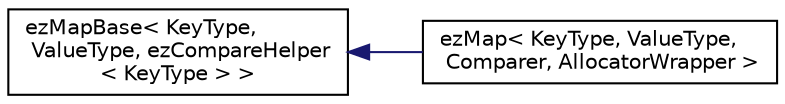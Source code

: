 digraph "Graphical Class Hierarchy"
{
 // LATEX_PDF_SIZE
  edge [fontname="Helvetica",fontsize="10",labelfontname="Helvetica",labelfontsize="10"];
  node [fontname="Helvetica",fontsize="10",shape=record];
  rankdir="LR";
  Node0 [label="ezMapBase\< KeyType,\l ValueType, ezCompareHelper\l\< KeyType \> \>",height=0.2,width=0.4,color="black", fillcolor="white", style="filled",URL="$d1/d43/classez_map_base.htm",tooltip=" "];
  Node0 -> Node1 [dir="back",color="midnightblue",fontsize="10",style="solid",fontname="Helvetica"];
  Node1 [label="ezMap\< KeyType, ValueType,\l Comparer, AllocatorWrapper \>",height=0.2,width=0.4,color="black", fillcolor="white", style="filled",URL="$d1/d79/classez_map.htm",tooltip=" "];
}
